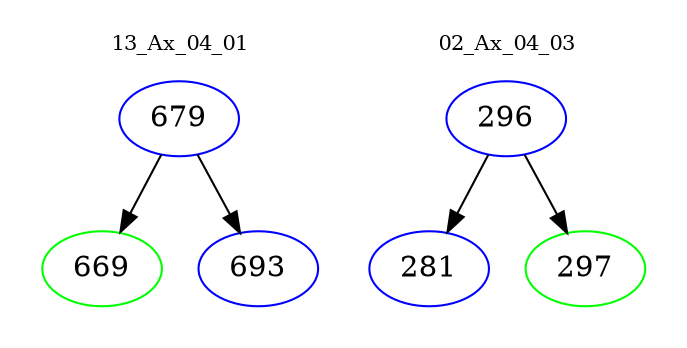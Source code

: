 digraph{
subgraph cluster_0 {
color = white
label = "13_Ax_04_01";
fontsize=10;
T0_679 [label="679", color="blue"]
T0_679 -> T0_669 [color="black"]
T0_669 [label="669", color="green"]
T0_679 -> T0_693 [color="black"]
T0_693 [label="693", color="blue"]
}
subgraph cluster_1 {
color = white
label = "02_Ax_04_03";
fontsize=10;
T1_296 [label="296", color="blue"]
T1_296 -> T1_281 [color="black"]
T1_281 [label="281", color="blue"]
T1_296 -> T1_297 [color="black"]
T1_297 [label="297", color="green"]
}
}
